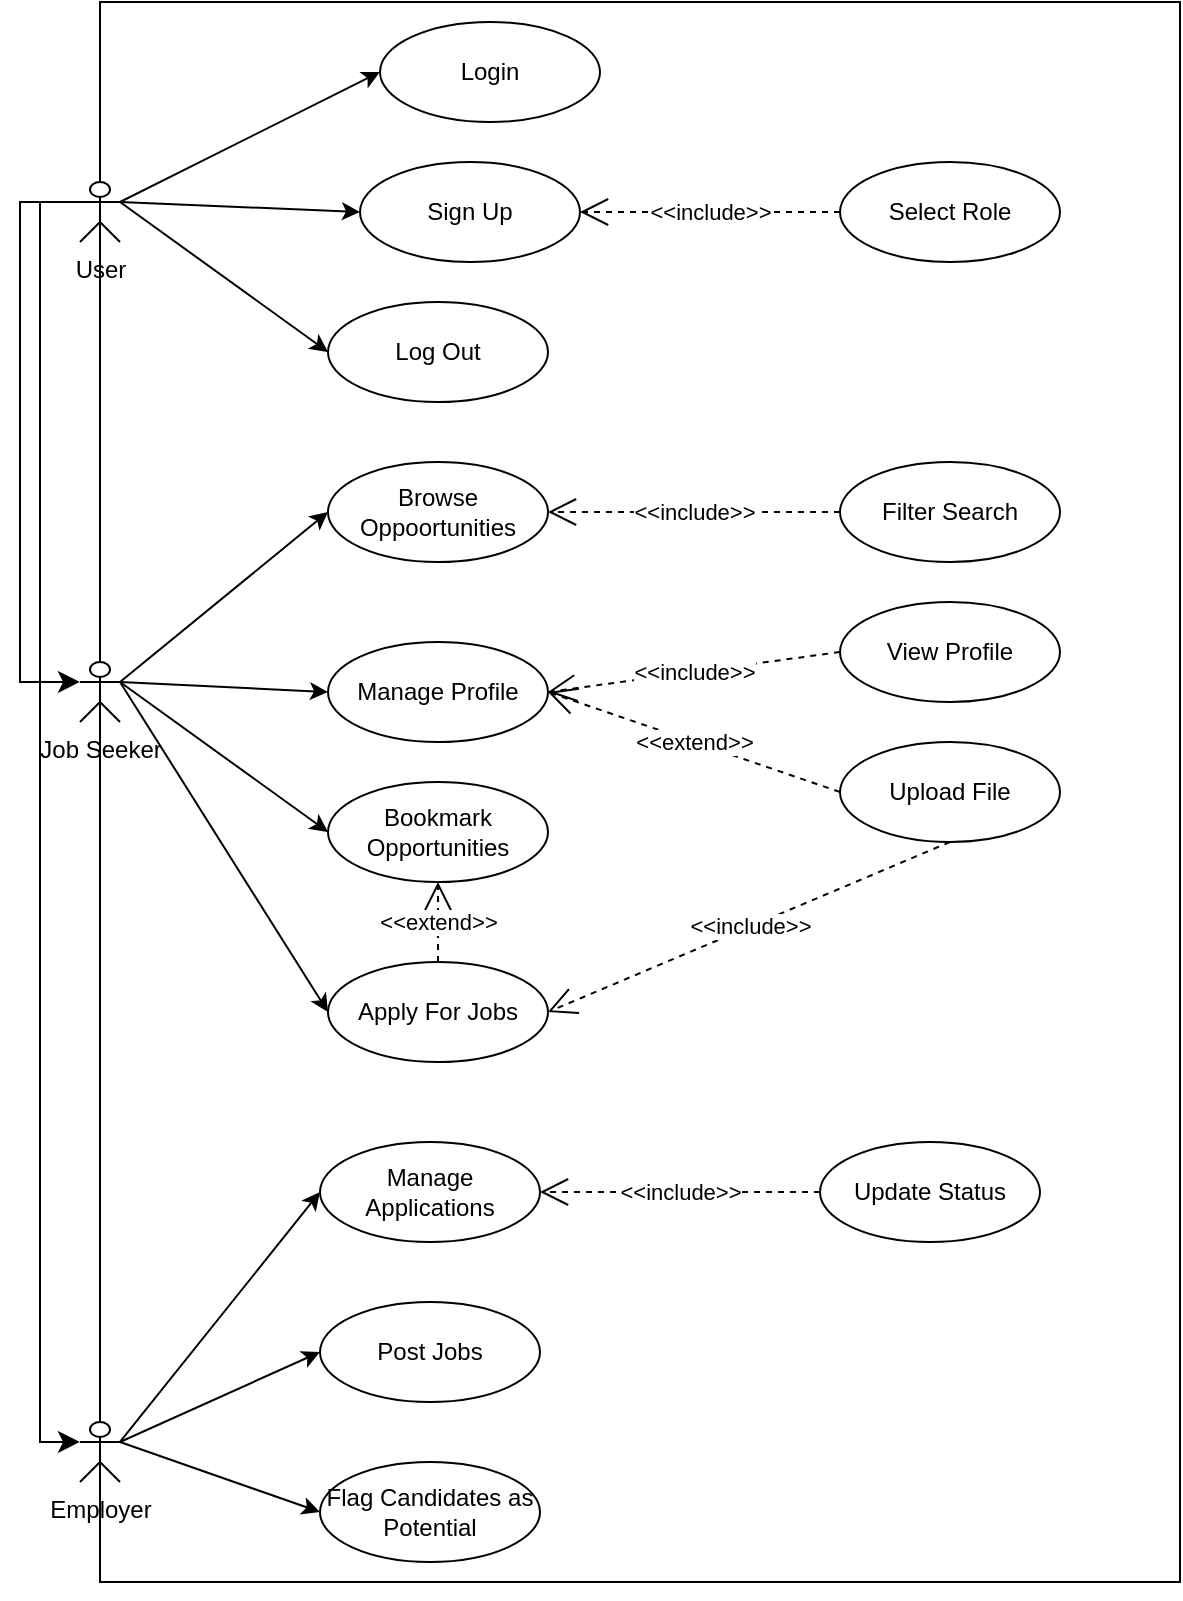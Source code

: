 <mxfile version="26.1.1">
  <diagram name="Page-1" id="1oOGu-gLoE20WJa_DPg3">
    <mxGraphModel dx="763" dy="492" grid="1" gridSize="10" guides="1" tooltips="1" connect="1" arrows="1" fold="1" page="1" pageScale="1" pageWidth="827" pageHeight="1169" math="0" shadow="0">
      <root>
        <mxCell id="0" />
        <mxCell id="1" parent="0" />
        <mxCell id="iOeNDrVxPZo-YexRlW1L-1" value="" style="rounded=0;whiteSpace=wrap;html=1;" parent="1" vertex="1">
          <mxGeometry x="190" y="70" width="540" height="790" as="geometry" />
        </mxCell>
        <mxCell id="iOeNDrVxPZo-YexRlW1L-2" value="User" style="shape=umlActor;verticalLabelPosition=bottom;verticalAlign=top;html=1;outlineConnect=0;" parent="1" vertex="1">
          <mxGeometry x="180" y="160" width="20" height="30" as="geometry" />
        </mxCell>
        <mxCell id="iOeNDrVxPZo-YexRlW1L-6" value="Sign Up" style="ellipse;whiteSpace=wrap;html=1;" parent="1" vertex="1">
          <mxGeometry x="320" y="150" width="110" height="50" as="geometry" />
        </mxCell>
        <mxCell id="iOeNDrVxPZo-YexRlW1L-7" value="Login" style="ellipse;whiteSpace=wrap;html=1;" parent="1" vertex="1">
          <mxGeometry x="330" y="80" width="110" height="50" as="geometry" />
        </mxCell>
        <mxCell id="iOeNDrVxPZo-YexRlW1L-8" value="Browse Oppoortunities" style="ellipse;whiteSpace=wrap;html=1;" parent="1" vertex="1">
          <mxGeometry x="304" y="300" width="110" height="50" as="geometry" />
        </mxCell>
        <mxCell id="iOeNDrVxPZo-YexRlW1L-9" value="Filter Search" style="ellipse;whiteSpace=wrap;html=1;" parent="1" vertex="1">
          <mxGeometry x="560" y="300" width="110" height="50" as="geometry" />
        </mxCell>
        <mxCell id="iOeNDrVxPZo-YexRlW1L-10" value="Manage Profile" style="ellipse;whiteSpace=wrap;html=1;" parent="1" vertex="1">
          <mxGeometry x="304" y="390" width="110" height="50" as="geometry" />
        </mxCell>
        <mxCell id="iOeNDrVxPZo-YexRlW1L-11" value="Bookmark Opportunities" style="ellipse;whiteSpace=wrap;html=1;" parent="1" vertex="1">
          <mxGeometry x="304" y="460" width="110" height="50" as="geometry" />
        </mxCell>
        <mxCell id="iOeNDrVxPZo-YexRlW1L-13" value="Apply For Jobs" style="ellipse;whiteSpace=wrap;html=1;" parent="1" vertex="1">
          <mxGeometry x="304" y="550" width="110" height="50" as="geometry" />
        </mxCell>
        <mxCell id="iOeNDrVxPZo-YexRlW1L-14" value="Post Jobs" style="ellipse;whiteSpace=wrap;html=1;" parent="1" vertex="1">
          <mxGeometry x="300" y="720" width="110" height="50" as="geometry" />
        </mxCell>
        <mxCell id="iOeNDrVxPZo-YexRlW1L-15" value="Manage Applications" style="ellipse;whiteSpace=wrap;html=1;" parent="1" vertex="1">
          <mxGeometry x="300" y="640" width="110" height="50" as="geometry" />
        </mxCell>
        <mxCell id="iOeNDrVxPZo-YexRlW1L-24" value="Log Out" style="ellipse;whiteSpace=wrap;html=1;" parent="1" vertex="1">
          <mxGeometry x="304" y="220" width="110" height="50" as="geometry" />
        </mxCell>
        <mxCell id="iOeNDrVxPZo-YexRlW1L-27" value="" style="endArrow=classic;html=1;rounded=0;exitX=1;exitY=0.333;exitDx=0;exitDy=0;exitPerimeter=0;entryX=0;entryY=0.5;entryDx=0;entryDy=0;" parent="1" source="iOeNDrVxPZo-YexRlW1L-2" target="iOeNDrVxPZo-YexRlW1L-6" edge="1">
          <mxGeometry width="50" height="50" relative="1" as="geometry">
            <mxPoint x="390" y="310" as="sourcePoint" />
            <mxPoint x="440" y="260" as="targetPoint" />
          </mxGeometry>
        </mxCell>
        <mxCell id="iOeNDrVxPZo-YexRlW1L-28" value="" style="endArrow=classic;html=1;rounded=0;entryX=0;entryY=0.5;entryDx=0;entryDy=0;" parent="1" target="iOeNDrVxPZo-YexRlW1L-7" edge="1">
          <mxGeometry width="50" height="50" relative="1" as="geometry">
            <mxPoint x="200" y="170" as="sourcePoint" />
            <mxPoint x="390" y="85" as="targetPoint" />
          </mxGeometry>
        </mxCell>
        <mxCell id="d_8ItNVm7IZiqwizIRnk-8" value="View Profile" style="ellipse;whiteSpace=wrap;html=1;" vertex="1" parent="1">
          <mxGeometry x="560" y="370" width="110" height="50" as="geometry" />
        </mxCell>
        <mxCell id="d_8ItNVm7IZiqwizIRnk-9" value="&amp;lt;&amp;lt;include&amp;gt;&amp;gt;" style="endArrow=open;endSize=12;dashed=1;html=1;rounded=0;exitX=0;exitY=0.5;exitDx=0;exitDy=0;entryX=1;entryY=0.5;entryDx=0;entryDy=0;" edge="1" parent="1" source="d_8ItNVm7IZiqwizIRnk-8" target="iOeNDrVxPZo-YexRlW1L-10">
          <mxGeometry width="160" relative="1" as="geometry">
            <mxPoint x="360" y="430" as="sourcePoint" />
            <mxPoint x="520" y="430" as="targetPoint" />
          </mxGeometry>
        </mxCell>
        <mxCell id="d_8ItNVm7IZiqwizIRnk-13" value="&amp;lt;&amp;lt;include&amp;gt;&amp;gt;" style="endArrow=open;endSize=12;dashed=1;html=1;rounded=0;exitX=0;exitY=0.5;exitDx=0;exitDy=0;entryX=1;entryY=0.5;entryDx=0;entryDy=0;" edge="1" parent="1" source="iOeNDrVxPZo-YexRlW1L-9" target="iOeNDrVxPZo-YexRlW1L-8">
          <mxGeometry width="160" relative="1" as="geometry">
            <mxPoint x="424" y="320" as="sourcePoint" />
            <mxPoint x="445" y="290" as="targetPoint" />
          </mxGeometry>
        </mxCell>
        <mxCell id="d_8ItNVm7IZiqwizIRnk-14" value="Select Role" style="ellipse;whiteSpace=wrap;html=1;" vertex="1" parent="1">
          <mxGeometry x="560" y="150" width="110" height="50" as="geometry" />
        </mxCell>
        <mxCell id="d_8ItNVm7IZiqwizIRnk-16" value="&amp;lt;&amp;lt;include&amp;gt;&amp;gt;" style="endArrow=open;endSize=12;dashed=1;html=1;rounded=0;exitX=0;exitY=0.5;exitDx=0;exitDy=0;entryX=1;entryY=0.5;entryDx=0;entryDy=0;" edge="1" parent="1" source="d_8ItNVm7IZiqwizIRnk-14" target="iOeNDrVxPZo-YexRlW1L-6">
          <mxGeometry width="160" relative="1" as="geometry">
            <mxPoint x="415" y="330" as="sourcePoint" />
            <mxPoint x="445" y="310" as="targetPoint" />
          </mxGeometry>
        </mxCell>
        <mxCell id="d_8ItNVm7IZiqwizIRnk-17" value="Job Seeker" style="shape=umlActor;verticalLabelPosition=bottom;verticalAlign=top;html=1;outlineConnect=0;" vertex="1" parent="1">
          <mxGeometry x="180" y="400" width="20" height="30" as="geometry" />
        </mxCell>
        <mxCell id="d_8ItNVm7IZiqwizIRnk-18" value="Employer" style="shape=umlActor;verticalLabelPosition=bottom;verticalAlign=top;html=1;outlineConnect=0;" vertex="1" parent="1">
          <mxGeometry x="180" y="780" width="20" height="30" as="geometry" />
        </mxCell>
        <mxCell id="d_8ItNVm7IZiqwizIRnk-21" value="" style="edgeStyle=elbowEdgeStyle;elbow=horizontal;endArrow=classic;html=1;curved=0;rounded=0;endSize=8;startSize=8;exitX=0;exitY=0.333;exitDx=0;exitDy=0;exitPerimeter=0;entryX=0;entryY=0.333;entryDx=0;entryDy=0;entryPerimeter=0;" edge="1" parent="1" source="iOeNDrVxPZo-YexRlW1L-2" target="d_8ItNVm7IZiqwizIRnk-17">
          <mxGeometry width="50" height="50" relative="1" as="geometry">
            <mxPoint x="80" y="330" as="sourcePoint" />
            <mxPoint x="130" y="280" as="targetPoint" />
            <Array as="points">
              <mxPoint x="150" y="300" />
            </Array>
          </mxGeometry>
        </mxCell>
        <mxCell id="d_8ItNVm7IZiqwizIRnk-22" value="" style="edgeStyle=elbowEdgeStyle;elbow=horizontal;endArrow=classic;html=1;curved=0;rounded=0;endSize=8;startSize=8;exitX=0;exitY=0.333;exitDx=0;exitDy=0;exitPerimeter=0;entryX=0;entryY=0.333;entryDx=0;entryDy=0;entryPerimeter=0;" edge="1" parent="1" source="iOeNDrVxPZo-YexRlW1L-2" target="d_8ItNVm7IZiqwizIRnk-18">
          <mxGeometry width="50" height="50" relative="1" as="geometry">
            <mxPoint x="190" y="180" as="sourcePoint" />
            <mxPoint x="190" y="420" as="targetPoint" />
            <Array as="points">
              <mxPoint x="160" y="310" />
            </Array>
          </mxGeometry>
        </mxCell>
        <mxCell id="d_8ItNVm7IZiqwizIRnk-23" value="" style="endArrow=classic;html=1;rounded=0;exitX=1;exitY=0.333;exitDx=0;exitDy=0;exitPerimeter=0;entryX=0;entryY=0.5;entryDx=0;entryDy=0;" edge="1" parent="1" source="iOeNDrVxPZo-YexRlW1L-2" target="iOeNDrVxPZo-YexRlW1L-24">
          <mxGeometry width="50" height="50" relative="1" as="geometry">
            <mxPoint x="210" y="180" as="sourcePoint" />
            <mxPoint x="340" y="145" as="targetPoint" />
          </mxGeometry>
        </mxCell>
        <mxCell id="d_8ItNVm7IZiqwizIRnk-25" value="Update Status" style="ellipse;whiteSpace=wrap;html=1;" vertex="1" parent="1">
          <mxGeometry x="550" y="640" width="110" height="50" as="geometry" />
        </mxCell>
        <mxCell id="d_8ItNVm7IZiqwizIRnk-26" value="&amp;lt;&amp;lt;include&amp;gt;&amp;gt;" style="endArrow=open;endSize=12;dashed=1;html=1;rounded=0;exitX=0;exitY=0.5;exitDx=0;exitDy=0;entryX=1;entryY=0.5;entryDx=0;entryDy=0;" edge="1" parent="1" source="d_8ItNVm7IZiqwizIRnk-25" target="iOeNDrVxPZo-YexRlW1L-15">
          <mxGeometry width="160" relative="1" as="geometry">
            <mxPoint x="570" y="425" as="sourcePoint" />
            <mxPoint x="424" y="425" as="targetPoint" />
          </mxGeometry>
        </mxCell>
        <mxCell id="d_8ItNVm7IZiqwizIRnk-27" value="" style="endArrow=classic;html=1;rounded=0;exitX=1;exitY=0.333;exitDx=0;exitDy=0;exitPerimeter=0;entryX=0;entryY=0.5;entryDx=0;entryDy=0;" edge="1" parent="1" source="d_8ItNVm7IZiqwizIRnk-17" target="iOeNDrVxPZo-YexRlW1L-8">
          <mxGeometry width="50" height="50" relative="1" as="geometry">
            <mxPoint x="210" y="180" as="sourcePoint" />
            <mxPoint x="314" y="215" as="targetPoint" />
          </mxGeometry>
        </mxCell>
        <mxCell id="d_8ItNVm7IZiqwizIRnk-28" value="" style="endArrow=classic;html=1;rounded=0;exitX=1;exitY=0.333;exitDx=0;exitDy=0;exitPerimeter=0;entryX=0;entryY=0.5;entryDx=0;entryDy=0;" edge="1" parent="1" source="d_8ItNVm7IZiqwizIRnk-17" target="iOeNDrVxPZo-YexRlW1L-10">
          <mxGeometry width="50" height="50" relative="1" as="geometry">
            <mxPoint x="210" y="420" as="sourcePoint" />
            <mxPoint x="314" y="335" as="targetPoint" />
          </mxGeometry>
        </mxCell>
        <mxCell id="d_8ItNVm7IZiqwizIRnk-29" value="" style="endArrow=classic;html=1;rounded=0;exitX=1;exitY=0.333;exitDx=0;exitDy=0;exitPerimeter=0;entryX=0;entryY=0.5;entryDx=0;entryDy=0;" edge="1" parent="1" source="d_8ItNVm7IZiqwizIRnk-17" target="iOeNDrVxPZo-YexRlW1L-11">
          <mxGeometry width="50" height="50" relative="1" as="geometry">
            <mxPoint x="210" y="420" as="sourcePoint" />
            <mxPoint x="314" y="425" as="targetPoint" />
          </mxGeometry>
        </mxCell>
        <mxCell id="d_8ItNVm7IZiqwizIRnk-30" value="Upload File" style="ellipse;whiteSpace=wrap;html=1;" vertex="1" parent="1">
          <mxGeometry x="560" y="440" width="110" height="50" as="geometry" />
        </mxCell>
        <mxCell id="d_8ItNVm7IZiqwizIRnk-31" value="&amp;lt;&amp;lt;extend&amp;gt;&amp;gt;" style="endArrow=open;endSize=12;dashed=1;html=1;rounded=0;exitX=0;exitY=0.5;exitDx=0;exitDy=0;entryX=1;entryY=0.5;entryDx=0;entryDy=0;" edge="1" parent="1" source="d_8ItNVm7IZiqwizIRnk-30" target="iOeNDrVxPZo-YexRlW1L-10">
          <mxGeometry width="160" relative="1" as="geometry">
            <mxPoint x="570" y="405" as="sourcePoint" />
            <mxPoint x="424" y="425" as="targetPoint" />
          </mxGeometry>
        </mxCell>
        <mxCell id="d_8ItNVm7IZiqwizIRnk-32" value="" style="endArrow=classic;html=1;rounded=0;exitX=1;exitY=0.333;exitDx=0;exitDy=0;exitPerimeter=0;entryX=0;entryY=0.5;entryDx=0;entryDy=0;" edge="1" parent="1" source="d_8ItNVm7IZiqwizIRnk-17" target="iOeNDrVxPZo-YexRlW1L-13">
          <mxGeometry width="50" height="50" relative="1" as="geometry">
            <mxPoint x="210" y="420" as="sourcePoint" />
            <mxPoint x="314" y="505" as="targetPoint" />
          </mxGeometry>
        </mxCell>
        <mxCell id="d_8ItNVm7IZiqwizIRnk-33" value="" style="endArrow=classic;html=1;rounded=0;exitX=1;exitY=0.333;exitDx=0;exitDy=0;exitPerimeter=0;entryX=0;entryY=0.5;entryDx=0;entryDy=0;" edge="1" parent="1" source="d_8ItNVm7IZiqwizIRnk-18" target="iOeNDrVxPZo-YexRlW1L-15">
          <mxGeometry width="50" height="50" relative="1" as="geometry">
            <mxPoint x="210" y="420" as="sourcePoint" />
            <mxPoint x="314" y="575" as="targetPoint" />
          </mxGeometry>
        </mxCell>
        <mxCell id="d_8ItNVm7IZiqwizIRnk-34" value="" style="endArrow=classic;html=1;rounded=0;exitX=1;exitY=0.333;exitDx=0;exitDy=0;exitPerimeter=0;entryX=0;entryY=0.5;entryDx=0;entryDy=0;" edge="1" parent="1" source="d_8ItNVm7IZiqwizIRnk-18" target="iOeNDrVxPZo-YexRlW1L-14">
          <mxGeometry width="50" height="50" relative="1" as="geometry">
            <mxPoint x="210" y="800" as="sourcePoint" />
            <mxPoint x="310" y="715" as="targetPoint" />
          </mxGeometry>
        </mxCell>
        <mxCell id="d_8ItNVm7IZiqwizIRnk-36" style="edgeStyle=orthogonalEdgeStyle;rounded=0;orthogonalLoop=1;jettySize=auto;html=1;exitX=0.5;exitY=1;exitDx=0;exitDy=0;" edge="1" parent="1" source="iOeNDrVxPZo-YexRlW1L-1" target="iOeNDrVxPZo-YexRlW1L-1">
          <mxGeometry relative="1" as="geometry" />
        </mxCell>
        <mxCell id="d_8ItNVm7IZiqwizIRnk-37" value="Flag Candidates as Potential" style="ellipse;whiteSpace=wrap;html=1;" vertex="1" parent="1">
          <mxGeometry x="300" y="800" width="110" height="50" as="geometry" />
        </mxCell>
        <mxCell id="d_8ItNVm7IZiqwizIRnk-38" value="" style="endArrow=classic;html=1;rounded=0;exitX=1;exitY=0.333;exitDx=0;exitDy=0;exitPerimeter=0;entryX=0;entryY=0.5;entryDx=0;entryDy=0;" edge="1" parent="1" source="d_8ItNVm7IZiqwizIRnk-18" target="d_8ItNVm7IZiqwizIRnk-37">
          <mxGeometry width="50" height="50" relative="1" as="geometry">
            <mxPoint x="210" y="800" as="sourcePoint" />
            <mxPoint x="310" y="755" as="targetPoint" />
          </mxGeometry>
        </mxCell>
        <mxCell id="d_8ItNVm7IZiqwizIRnk-39" value="&amp;lt;&amp;lt;include&amp;gt;&amp;gt;" style="endArrow=open;endSize=12;dashed=1;html=1;rounded=0;exitX=0.5;exitY=1;exitDx=0;exitDy=0;entryX=1;entryY=0.5;entryDx=0;entryDy=0;" edge="1" parent="1" source="d_8ItNVm7IZiqwizIRnk-30" target="iOeNDrVxPZo-YexRlW1L-13">
          <mxGeometry width="160" relative="1" as="geometry">
            <mxPoint x="570" y="475" as="sourcePoint" />
            <mxPoint x="424" y="425" as="targetPoint" />
          </mxGeometry>
        </mxCell>
        <mxCell id="d_8ItNVm7IZiqwizIRnk-40" value="&amp;lt;&amp;lt;extend&amp;gt;&amp;gt;" style="endArrow=open;endSize=12;dashed=1;html=1;rounded=0;exitX=0.5;exitY=0;exitDx=0;exitDy=0;entryX=0.5;entryY=1;entryDx=0;entryDy=0;" edge="1" parent="1" source="iOeNDrVxPZo-YexRlW1L-13" target="iOeNDrVxPZo-YexRlW1L-11">
          <mxGeometry width="160" relative="1" as="geometry">
            <mxPoint x="570" y="475" as="sourcePoint" />
            <mxPoint x="424" y="425" as="targetPoint" />
          </mxGeometry>
        </mxCell>
      </root>
    </mxGraphModel>
  </diagram>
</mxfile>
